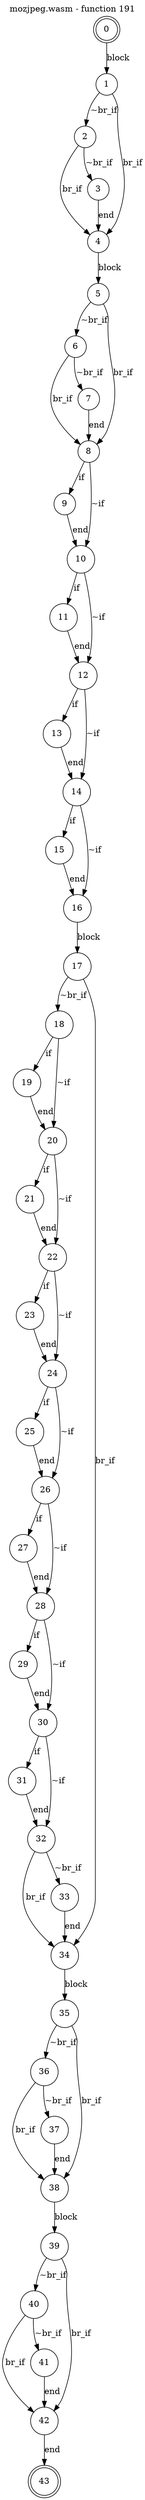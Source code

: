 digraph finite_state_machine {
    label = "mozjpeg.wasm - function 191"
    labelloc =  t
    labelfontsize = 16
    labelfontcolor = black
    labelfontname = "Helvetica"
    node [shape = doublecircle]; 0 43;
    node [shape = circle];
    0 -> 1[label = "block"];
    1 -> 2[label = "~br_if"];
    1 -> 4[label = "br_if"];
    2 -> 3[label = "~br_if"];
    2 -> 4[label = "br_if"];
    3 -> 4[label = "end"];
    4 -> 5[label = "block"];
    5 -> 6[label = "~br_if"];
    5 -> 8[label = "br_if"];
    6 -> 7[label = "~br_if"];
    6 -> 8[label = "br_if"];
    7 -> 8[label = "end"];
    8 -> 9[label = "if"];
    8 -> 10[label = "~if"];
    9 -> 10[label = "end"];
    10 -> 11[label = "if"];
    10 -> 12[label = "~if"];
    11 -> 12[label = "end"];
    12 -> 13[label = "if"];
    12 -> 14[label = "~if"];
    13 -> 14[label = "end"];
    14 -> 15[label = "if"];
    14 -> 16[label = "~if"];
    15 -> 16[label = "end"];
    16 -> 17[label = "block"];
    17 -> 18[label = "~br_if"];
    17 -> 34[label = "br_if"];
    18 -> 19[label = "if"];
    18 -> 20[label = "~if"];
    19 -> 20[label = "end"];
    20 -> 21[label = "if"];
    20 -> 22[label = "~if"];
    21 -> 22[label = "end"];
    22 -> 23[label = "if"];
    22 -> 24[label = "~if"];
    23 -> 24[label = "end"];
    24 -> 25[label = "if"];
    24 -> 26[label = "~if"];
    25 -> 26[label = "end"];
    26 -> 27[label = "if"];
    26 -> 28[label = "~if"];
    27 -> 28[label = "end"];
    28 -> 29[label = "if"];
    28 -> 30[label = "~if"];
    29 -> 30[label = "end"];
    30 -> 31[label = "if"];
    30 -> 32[label = "~if"];
    31 -> 32[label = "end"];
    32 -> 33[label = "~br_if"];
    32 -> 34[label = "br_if"];
    33 -> 34[label = "end"];
    34 -> 35[label = "block"];
    35 -> 36[label = "~br_if"];
    35 -> 38[label = "br_if"];
    36 -> 37[label = "~br_if"];
    36 -> 38[label = "br_if"];
    37 -> 38[label = "end"];
    38 -> 39[label = "block"];
    39 -> 40[label = "~br_if"];
    39 -> 42[label = "br_if"];
    40 -> 41[label = "~br_if"];
    40 -> 42[label = "br_if"];
    41 -> 42[label = "end"];
    42 -> 43[label = "end"];
}
